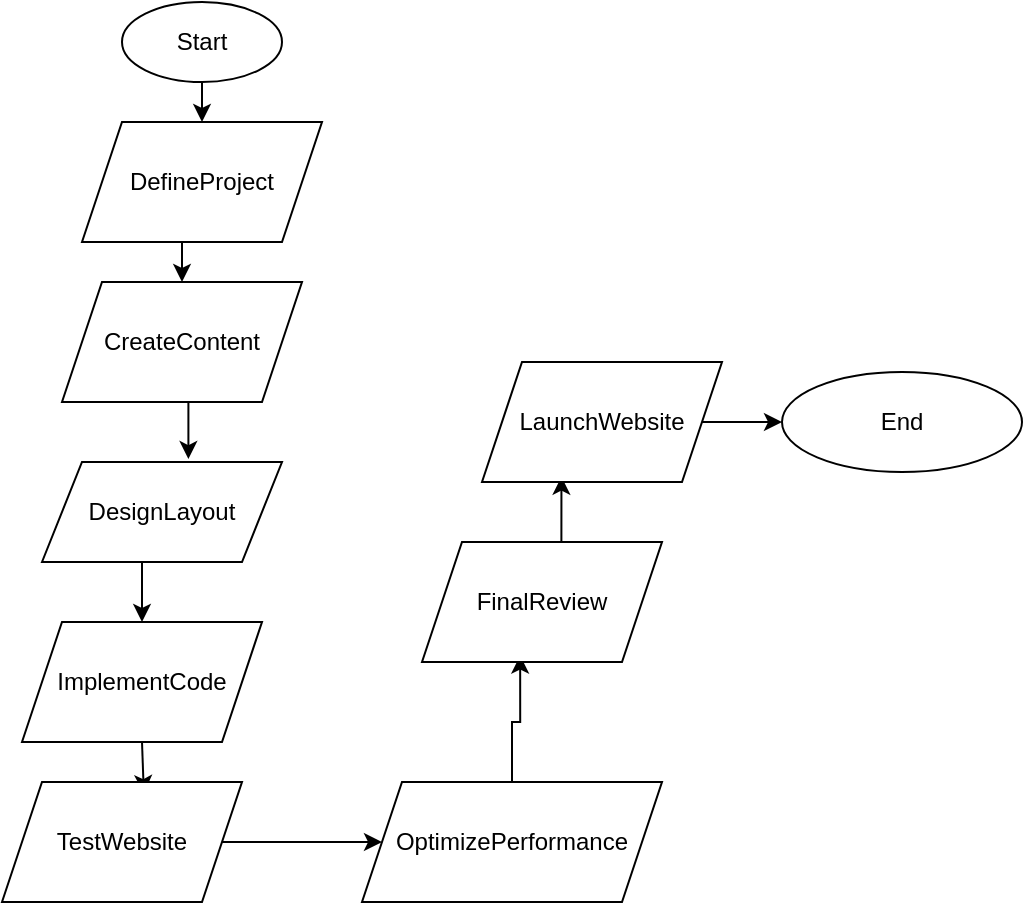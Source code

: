 <mxfile version="20.8.23" type="github">
  <diagram id="C5RBs43oDa-KdzZeNtuy" name="Page-1">
    <mxGraphModel dx="1035" dy="525" grid="1" gridSize="10" guides="1" tooltips="1" connect="1" arrows="1" fold="1" page="1" pageScale="1" pageWidth="827" pageHeight="1169" math="0" shadow="0">
      <root>
        <mxCell id="WIyWlLk6GJQsqaUBKTNV-0" />
        <mxCell id="WIyWlLk6GJQsqaUBKTNV-1" parent="WIyWlLk6GJQsqaUBKTNV-0" />
        <mxCell id="7fj6jyQdqDC0-RD2fGGB-0" value="Start" style="ellipse;whiteSpace=wrap;html=1;" vertex="1" parent="WIyWlLk6GJQsqaUBKTNV-1">
          <mxGeometry x="280" y="40" width="80" height="40" as="geometry" />
        </mxCell>
        <mxCell id="7fj6jyQdqDC0-RD2fGGB-1" value="" style="endArrow=classic;html=1;rounded=0;exitX=0.5;exitY=1;exitDx=0;exitDy=0;entryX=0.5;entryY=0;entryDx=0;entryDy=0;" edge="1" parent="WIyWlLk6GJQsqaUBKTNV-1" source="7fj6jyQdqDC0-RD2fGGB-0" target="7fj6jyQdqDC0-RD2fGGB-2">
          <mxGeometry width="50" height="50" relative="1" as="geometry">
            <mxPoint x="389" y="180" as="sourcePoint" />
            <mxPoint x="320" y="120" as="targetPoint" />
          </mxGeometry>
        </mxCell>
        <mxCell id="7fj6jyQdqDC0-RD2fGGB-3" style="edgeStyle=orthogonalEdgeStyle;rounded=0;orthogonalLoop=1;jettySize=auto;html=1;exitX=0.5;exitY=1;exitDx=0;exitDy=0;entryX=0.5;entryY=0;entryDx=0;entryDy=0;" edge="1" parent="WIyWlLk6GJQsqaUBKTNV-1" source="7fj6jyQdqDC0-RD2fGGB-2" target="7fj6jyQdqDC0-RD2fGGB-4">
          <mxGeometry relative="1" as="geometry">
            <mxPoint x="320.294" y="200" as="targetPoint" />
          </mxGeometry>
        </mxCell>
        <mxCell id="7fj6jyQdqDC0-RD2fGGB-2" value="DefineProject " style="shape=parallelogram;perimeter=parallelogramPerimeter;whiteSpace=wrap;html=1;fixedSize=1;" vertex="1" parent="WIyWlLk6GJQsqaUBKTNV-1">
          <mxGeometry x="260" y="100" width="120" height="60" as="geometry" />
        </mxCell>
        <mxCell id="7fj6jyQdqDC0-RD2fGGB-8" style="edgeStyle=orthogonalEdgeStyle;rounded=0;orthogonalLoop=1;jettySize=auto;html=1;exitX=0.5;exitY=1;exitDx=0;exitDy=0;entryX=0.61;entryY=-0.029;entryDx=0;entryDy=0;entryPerimeter=0;" edge="1" parent="WIyWlLk6GJQsqaUBKTNV-1" source="7fj6jyQdqDC0-RD2fGGB-4" target="7fj6jyQdqDC0-RD2fGGB-6">
          <mxGeometry relative="1" as="geometry" />
        </mxCell>
        <mxCell id="7fj6jyQdqDC0-RD2fGGB-4" value="CreateContent" style="shape=parallelogram;perimeter=parallelogramPerimeter;whiteSpace=wrap;html=1;fixedSize=1;" vertex="1" parent="WIyWlLk6GJQsqaUBKTNV-1">
          <mxGeometry x="250" y="180" width="120" height="60" as="geometry" />
        </mxCell>
        <mxCell id="7fj6jyQdqDC0-RD2fGGB-5" style="edgeStyle=orthogonalEdgeStyle;rounded=0;orthogonalLoop=1;jettySize=auto;html=1;exitX=0.5;exitY=1;exitDx=0;exitDy=0;entryX=0.5;entryY=0;entryDx=0;entryDy=0;" edge="1" parent="WIyWlLk6GJQsqaUBKTNV-1" source="7fj6jyQdqDC0-RD2fGGB-6" target="7fj6jyQdqDC0-RD2fGGB-7">
          <mxGeometry relative="1" as="geometry">
            <mxPoint x="300.294" y="370" as="targetPoint" />
          </mxGeometry>
        </mxCell>
        <mxCell id="7fj6jyQdqDC0-RD2fGGB-6" value="DesignLayout" style="shape=parallelogram;perimeter=parallelogramPerimeter;whiteSpace=wrap;html=1;fixedSize=1;" vertex="1" parent="WIyWlLk6GJQsqaUBKTNV-1">
          <mxGeometry x="240" y="270" width="120" height="50" as="geometry" />
        </mxCell>
        <mxCell id="7fj6jyQdqDC0-RD2fGGB-16" style="edgeStyle=orthogonalEdgeStyle;rounded=0;orthogonalLoop=1;jettySize=auto;html=1;exitX=0.5;exitY=1;exitDx=0;exitDy=0;entryX=0.591;entryY=0.093;entryDx=0;entryDy=0;entryPerimeter=0;" edge="1" parent="WIyWlLk6GJQsqaUBKTNV-1" source="7fj6jyQdqDC0-RD2fGGB-7" target="7fj6jyQdqDC0-RD2fGGB-17">
          <mxGeometry relative="1" as="geometry">
            <mxPoint x="289.706" y="450" as="targetPoint" />
          </mxGeometry>
        </mxCell>
        <mxCell id="7fj6jyQdqDC0-RD2fGGB-7" value="ImplementCode" style="shape=parallelogram;perimeter=parallelogramPerimeter;whiteSpace=wrap;html=1;fixedSize=1;" vertex="1" parent="WIyWlLk6GJQsqaUBKTNV-1">
          <mxGeometry x="230" y="350" width="120" height="60" as="geometry" />
        </mxCell>
        <mxCell id="7fj6jyQdqDC0-RD2fGGB-18" style="edgeStyle=orthogonalEdgeStyle;rounded=0;orthogonalLoop=1;jettySize=auto;html=1;exitX=1;exitY=0.5;exitDx=0;exitDy=0;entryX=0;entryY=0.5;entryDx=0;entryDy=0;" edge="1" parent="WIyWlLk6GJQsqaUBKTNV-1" source="7fj6jyQdqDC0-RD2fGGB-17" target="7fj6jyQdqDC0-RD2fGGB-19">
          <mxGeometry relative="1" as="geometry">
            <mxPoint x="390" y="459.706" as="targetPoint" />
          </mxGeometry>
        </mxCell>
        <mxCell id="7fj6jyQdqDC0-RD2fGGB-17" value="TestWebsite" style="shape=parallelogram;perimeter=parallelogramPerimeter;whiteSpace=wrap;html=1;fixedSize=1;" vertex="1" parent="WIyWlLk6GJQsqaUBKTNV-1">
          <mxGeometry x="220" y="430" width="120" height="60" as="geometry" />
        </mxCell>
        <mxCell id="7fj6jyQdqDC0-RD2fGGB-20" style="edgeStyle=orthogonalEdgeStyle;rounded=0;orthogonalLoop=1;jettySize=auto;html=1;exitX=0.5;exitY=0;exitDx=0;exitDy=0;entryX=0.409;entryY=0.946;entryDx=0;entryDy=0;entryPerimeter=0;" edge="1" parent="WIyWlLk6GJQsqaUBKTNV-1" source="7fj6jyQdqDC0-RD2fGGB-19" target="7fj6jyQdqDC0-RD2fGGB-21">
          <mxGeometry relative="1" as="geometry">
            <mxPoint x="475.588" y="390" as="targetPoint" />
          </mxGeometry>
        </mxCell>
        <mxCell id="7fj6jyQdqDC0-RD2fGGB-19" value="OptimizePerformance " style="shape=parallelogram;perimeter=parallelogramPerimeter;whiteSpace=wrap;html=1;fixedSize=1;" vertex="1" parent="WIyWlLk6GJQsqaUBKTNV-1">
          <mxGeometry x="400" y="430" width="150" height="60" as="geometry" />
        </mxCell>
        <mxCell id="7fj6jyQdqDC0-RD2fGGB-22" style="edgeStyle=orthogonalEdgeStyle;rounded=0;orthogonalLoop=1;jettySize=auto;html=1;exitX=0.5;exitY=0;exitDx=0;exitDy=0;entryX=0.331;entryY=0.956;entryDx=0;entryDy=0;entryPerimeter=0;" edge="1" parent="WIyWlLk6GJQsqaUBKTNV-1" source="7fj6jyQdqDC0-RD2fGGB-21" target="7fj6jyQdqDC0-RD2fGGB-23">
          <mxGeometry relative="1" as="geometry">
            <mxPoint x="489.706" y="270" as="targetPoint" />
          </mxGeometry>
        </mxCell>
        <mxCell id="7fj6jyQdqDC0-RD2fGGB-21" value="FinalReview " style="shape=parallelogram;perimeter=parallelogramPerimeter;whiteSpace=wrap;html=1;fixedSize=1;" vertex="1" parent="WIyWlLk6GJQsqaUBKTNV-1">
          <mxGeometry x="430" y="310" width="120" height="60" as="geometry" />
        </mxCell>
        <mxCell id="7fj6jyQdqDC0-RD2fGGB-24" style="edgeStyle=orthogonalEdgeStyle;rounded=0;orthogonalLoop=1;jettySize=auto;html=1;exitX=1;exitY=0.5;exitDx=0;exitDy=0;entryX=0;entryY=0.5;entryDx=0;entryDy=0;" edge="1" parent="WIyWlLk6GJQsqaUBKTNV-1" source="7fj6jyQdqDC0-RD2fGGB-23" target="7fj6jyQdqDC0-RD2fGGB-25">
          <mxGeometry relative="1" as="geometry">
            <mxPoint x="630" y="250.294" as="targetPoint" />
          </mxGeometry>
        </mxCell>
        <mxCell id="7fj6jyQdqDC0-RD2fGGB-23" value="LaunchWebsite " style="shape=parallelogram;perimeter=parallelogramPerimeter;whiteSpace=wrap;html=1;fixedSize=1;" vertex="1" parent="WIyWlLk6GJQsqaUBKTNV-1">
          <mxGeometry x="460" y="220" width="120" height="60" as="geometry" />
        </mxCell>
        <mxCell id="7fj6jyQdqDC0-RD2fGGB-25" value="End" style="ellipse;whiteSpace=wrap;html=1;" vertex="1" parent="WIyWlLk6GJQsqaUBKTNV-1">
          <mxGeometry x="610" y="225" width="120" height="50" as="geometry" />
        </mxCell>
      </root>
    </mxGraphModel>
  </diagram>
</mxfile>
